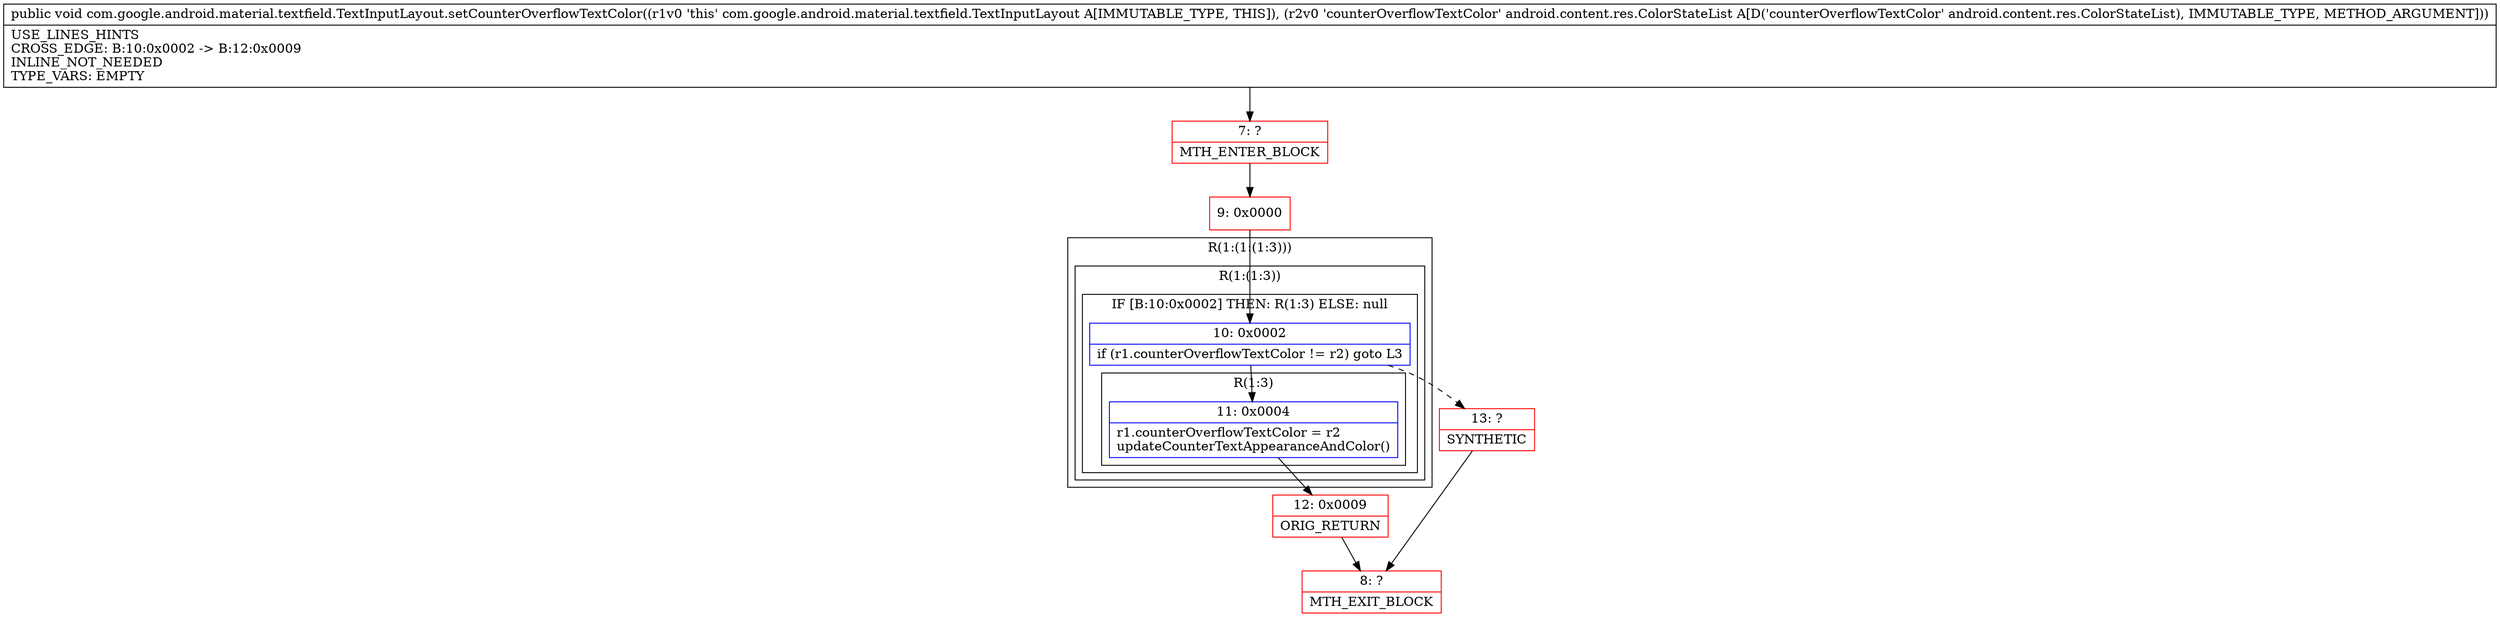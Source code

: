 digraph "CFG forcom.google.android.material.textfield.TextInputLayout.setCounterOverflowTextColor(Landroid\/content\/res\/ColorStateList;)V" {
subgraph cluster_Region_1286630085 {
label = "R(1:(1:(1:3)))";
node [shape=record,color=blue];
subgraph cluster_Region_1587843233 {
label = "R(1:(1:3))";
node [shape=record,color=blue];
subgraph cluster_IfRegion_447471158 {
label = "IF [B:10:0x0002] THEN: R(1:3) ELSE: null";
node [shape=record,color=blue];
Node_10 [shape=record,label="{10\:\ 0x0002|if (r1.counterOverflowTextColor != r2) goto L3\l}"];
subgraph cluster_Region_490410465 {
label = "R(1:3)";
node [shape=record,color=blue];
Node_11 [shape=record,label="{11\:\ 0x0004|r1.counterOverflowTextColor = r2\lupdateCounterTextAppearanceAndColor()\l}"];
}
}
}
}
Node_7 [shape=record,color=red,label="{7\:\ ?|MTH_ENTER_BLOCK\l}"];
Node_9 [shape=record,color=red,label="{9\:\ 0x0000}"];
Node_12 [shape=record,color=red,label="{12\:\ 0x0009|ORIG_RETURN\l}"];
Node_8 [shape=record,color=red,label="{8\:\ ?|MTH_EXIT_BLOCK\l}"];
Node_13 [shape=record,color=red,label="{13\:\ ?|SYNTHETIC\l}"];
MethodNode[shape=record,label="{public void com.google.android.material.textfield.TextInputLayout.setCounterOverflowTextColor((r1v0 'this' com.google.android.material.textfield.TextInputLayout A[IMMUTABLE_TYPE, THIS]), (r2v0 'counterOverflowTextColor' android.content.res.ColorStateList A[D('counterOverflowTextColor' android.content.res.ColorStateList), IMMUTABLE_TYPE, METHOD_ARGUMENT]))  | USE_LINES_HINTS\lCROSS_EDGE: B:10:0x0002 \-\> B:12:0x0009\lINLINE_NOT_NEEDED\lTYPE_VARS: EMPTY\l}"];
MethodNode -> Node_7;Node_10 -> Node_11;
Node_10 -> Node_13[style=dashed];
Node_11 -> Node_12;
Node_7 -> Node_9;
Node_9 -> Node_10;
Node_12 -> Node_8;
Node_13 -> Node_8;
}

